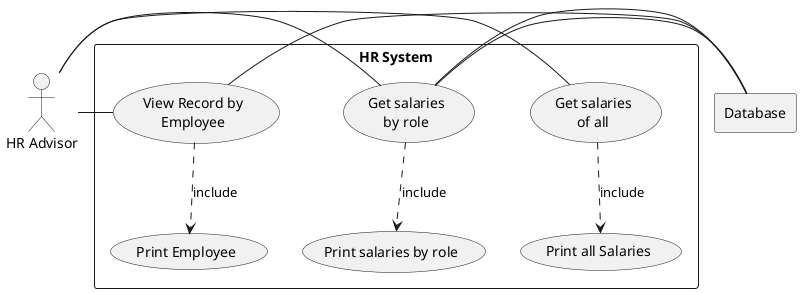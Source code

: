 @startuml


actor HR as "HR Advisor"

rectangle Database

rectangle "HR System" {
    usecase UC1 as "Get salaries
     of all"

    usecase UC4 as "Get salaries
    by role"

    usecase UC6 as "View Record by
    Employee"

    usecase UCa as "Print all Salaries"
    usecase UCd as "Print salaries by role"
    usecase UCf as "Print Employee"

    HR - UC1
    UC1 ..> UCa : include
    UC4 - Database

    HR - UC4
    UC4 ..> UCd : include
    UC4 - Database

    HR -UC6
    UC6 ..> UCf : include
    UC6 - Database
}

@enduml